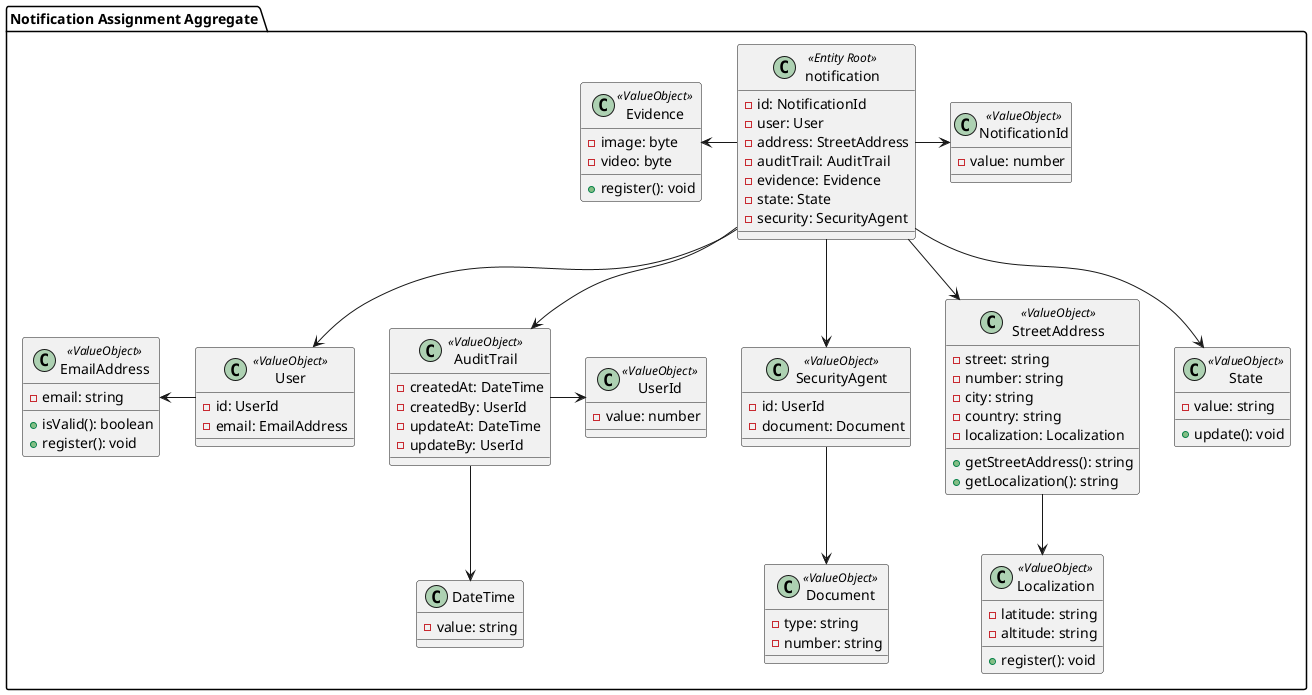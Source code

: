 @startuml
package "Notification Assignment Aggregate" {
    class notification <<Entity Root>> {
        -id: NotificationId
        -user: User
        -address: StreetAddress
        -auditTrail: AuditTrail
        -evidence: Evidence
        -state: State
        -security: SecurityAgent
    }
    class NotificationId <<ValueObject>> {
        -value: number
    }
    
    class User <<ValueObject>> {
        -id: UserId
        -email: EmailAddress
    }
    class SecurityAgent <<ValueObject>> {
        -id: UserId
        -document: Document
    }
    
    class UserId <<ValueObject>> {
        -value: number
    }

    class EmailAddress <<ValueObject>> {
        -email: string
        +isValid(): boolean
        +register(): void
    }
    class StreetAddress <<ValueObject>> {
        -street: string
        -number: string
        -city: string
        -country: string
        -localization: Localization        
        +getStreetAddress(): string
        +getLocalization(): string
    }
    class Localization <<ValueObject>> {
        -latitude: string
        -altitude: string
        +register(): void
    }
    class AuditTrail <<ValueObject>> {
        -createdAt: DateTime
        -createdBy: UserId
        -updateAt: DateTime
        -updateBy: UserId
    }
    class DateTime {
        -value: string
    }
    class Evidence <<ValueObject>> {
        -image: byte
        -video: byte
        +register(): void
    }
    class State <<ValueObject>> {
        -value: string
        +update(): void
    }
    class Document <<ValueObject>> {
        -type: string
        -number: string
    }

}
notification -> NotificationId
notification -down-> User
notification -down-> AuditTrail
notification -down-> StreetAddress
notification -left-> Evidence
notification --> State
notification --> SecurityAgent
AuditTrail -down-> DateTime
AuditTrail -right-> UserId
User -left-> EmailAddress
StreetAddress -down-> Localization
SecurityAgent -down-> Document
@enduml